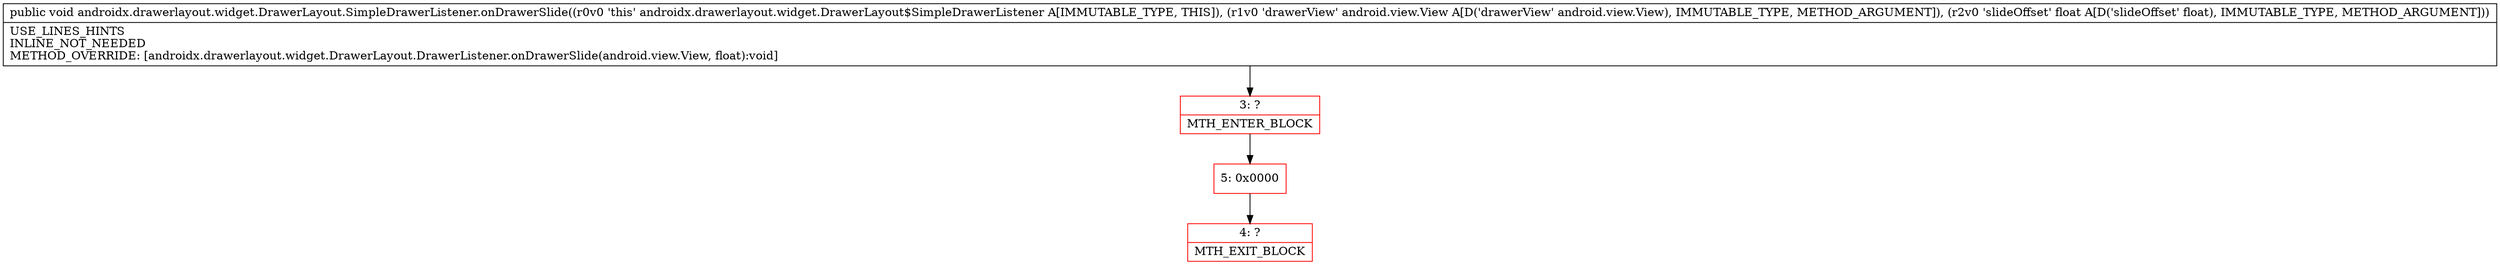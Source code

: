 digraph "CFG forandroidx.drawerlayout.widget.DrawerLayout.SimpleDrawerListener.onDrawerSlide(Landroid\/view\/View;F)V" {
subgraph cluster_Region_1779375544 {
label = "R(0)";
node [shape=record,color=blue];
}
Node_3 [shape=record,color=red,label="{3\:\ ?|MTH_ENTER_BLOCK\l}"];
Node_5 [shape=record,color=red,label="{5\:\ 0x0000}"];
Node_4 [shape=record,color=red,label="{4\:\ ?|MTH_EXIT_BLOCK\l}"];
MethodNode[shape=record,label="{public void androidx.drawerlayout.widget.DrawerLayout.SimpleDrawerListener.onDrawerSlide((r0v0 'this' androidx.drawerlayout.widget.DrawerLayout$SimpleDrawerListener A[IMMUTABLE_TYPE, THIS]), (r1v0 'drawerView' android.view.View A[D('drawerView' android.view.View), IMMUTABLE_TYPE, METHOD_ARGUMENT]), (r2v0 'slideOffset' float A[D('slideOffset' float), IMMUTABLE_TYPE, METHOD_ARGUMENT]))  | USE_LINES_HINTS\lINLINE_NOT_NEEDED\lMETHOD_OVERRIDE: [androidx.drawerlayout.widget.DrawerLayout.DrawerListener.onDrawerSlide(android.view.View, float):void]\l}"];
MethodNode -> Node_3;Node_3 -> Node_5;
Node_5 -> Node_4;
}

